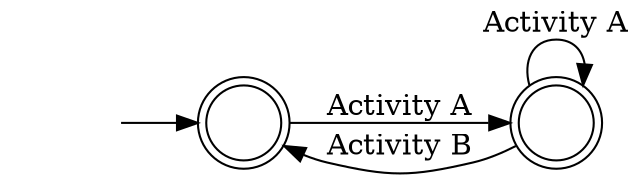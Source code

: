 digraph Automaton {
  rankdir = LR;
  0 [shape=doublecircle,label=""];
  initial [shape=plaintext,label=""];
  initial -> 0
  0 -> 1 [label="Activity A"]
  1 [shape=doublecircle,label=""];
  1 -> 1 [label="Activity A"]
  1 -> 0 [label="Activity B"]
}
